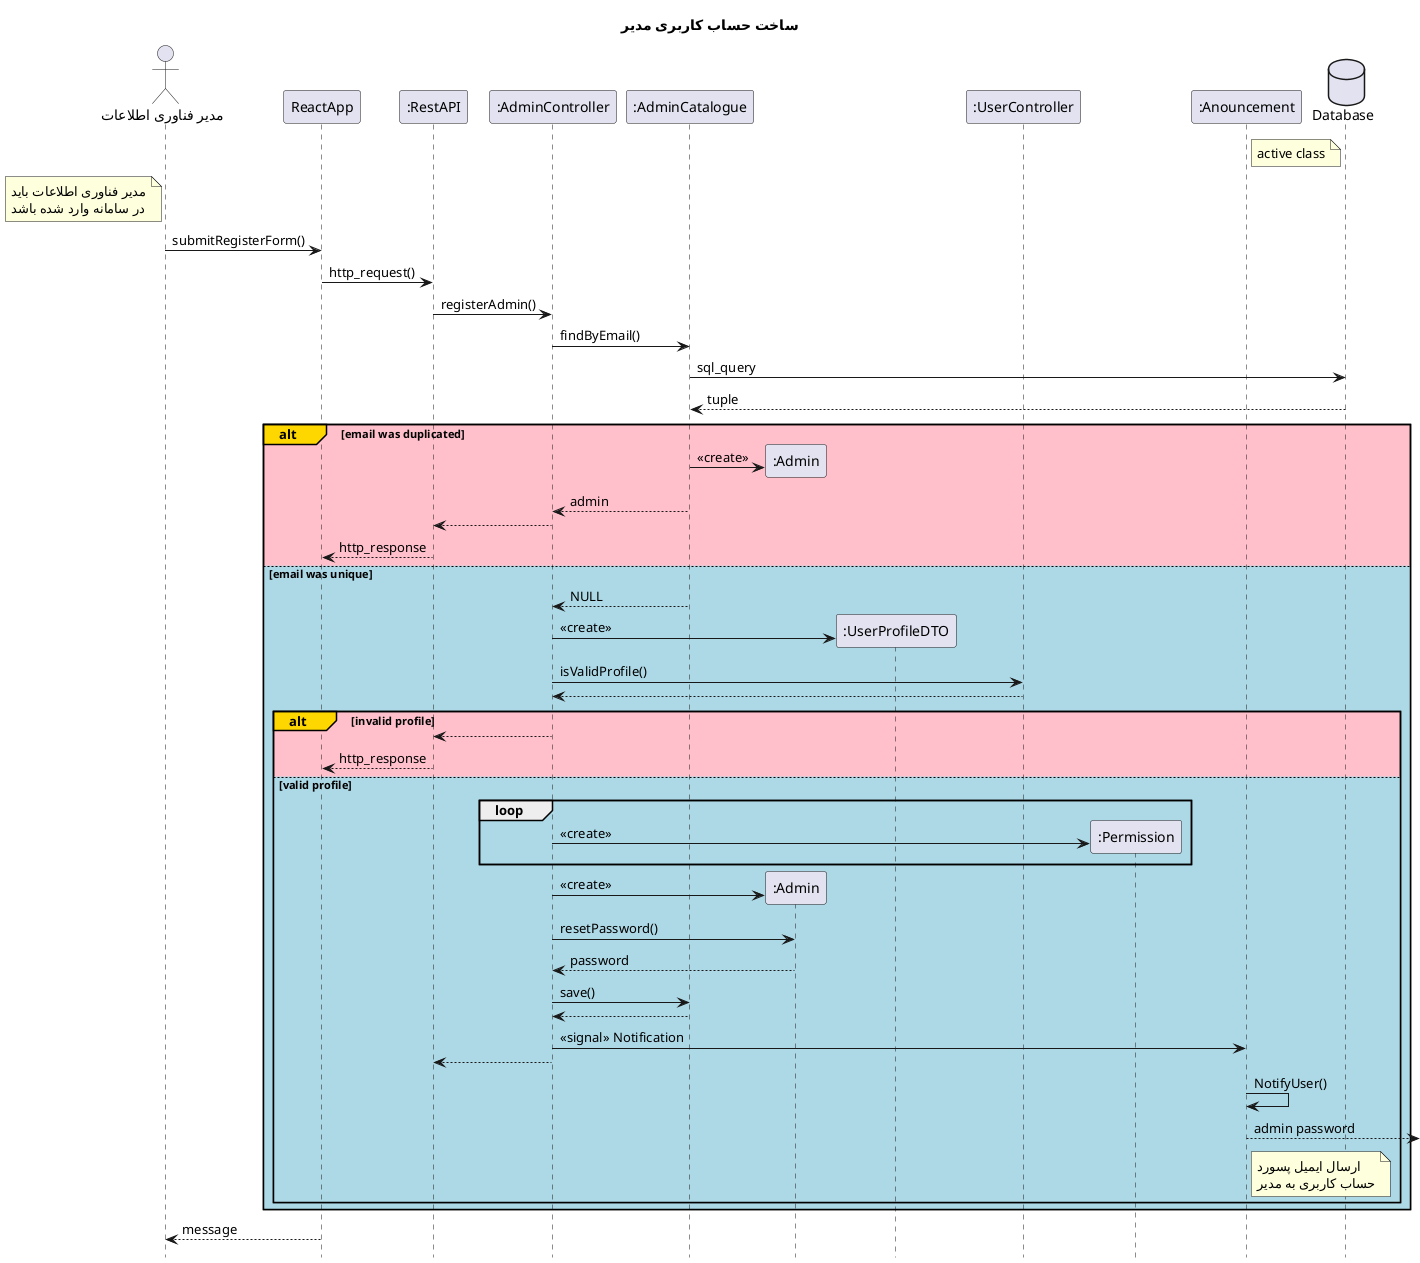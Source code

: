 @startuml registerAdmin
hide footbox
title "ساخت حساب کاربری مدیر"
actor       "مدیر فناوری اطلاعات" as root
participant ReactApp
participant ":RestAPI" as RestAPI
participant ":AdminController" as AdminController
participant ":AdminCatalogue" as AdminCatalogue
participant ":Admin" as Admin
participant ":UserProfileDTO" as UserProfileDTO
participant ":UserController" as UserController
participant ":Permission" as Permission
participant ":Anouncement" as Anouncement
database Database
note right of Anouncement
    active class
end note
note left of root
    مدیر فناوری اطلاعات باید
    در سامانه وارد شده باشد
end note

root -> ReactApp: submitRegisterForm()
ReactApp -> RestAPI: http_request()
RestAPI -> AdminController : registerAdmin()
AdminController -> AdminCatalogue: findByEmail()
AdminCatalogue -> Database: sql_query
return tuple
alt#Gold #Pink email was duplicated

    AdminCatalogue -> Admin **: <<create>>
    AdminCatalogue --> AdminController: admin
    AdminController --> RestAPI
    RestAPI --> ReactApp: http_response

else #LightBlue email was unique

    AdminCatalogue ---> AdminController: NULL
    AdminController -> UserProfileDTO **: <<create>>
    AdminController -> UserController : isValidProfile()
    return

    alt#Gold #Pink invalid profile

        AdminController --> RestAPI
        RestAPI --> ReactApp: http_response

    else #LightBlue valid profile

        loop 
            AdminController -> Permission **: <<create>>
        end
        AdminController -> Admin **: <<create>>
        AdminController -> Admin: resetPassword()
        Admin --> AdminController: password 
        AdminController -> AdminCatalogue: save()
        return
        AdminController -> Anouncement: <<signal>> Notification
        AdminController --> RestAPI
        deactivate AdminController
        Anouncement -> Anouncement: NotifyUser()
        Anouncement -->: admin password
        note right of Anouncement
            ارسال ایمیل پسورد
            حساب کاربری به مدیر
        end note
    end

end

ReactApp --> root: message
@enduml